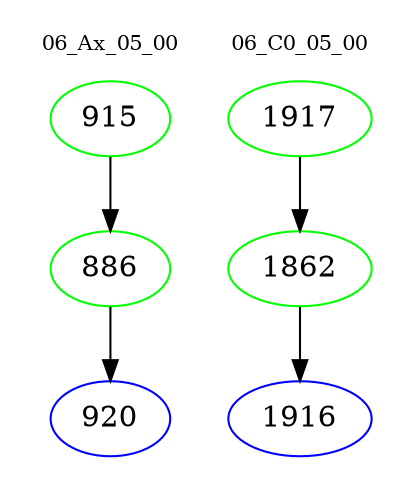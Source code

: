digraph{
subgraph cluster_0 {
color = white
label = "06_Ax_05_00";
fontsize=10;
T0_915 [label="915", color="green"]
T0_915 -> T0_886 [color="black"]
T0_886 [label="886", color="green"]
T0_886 -> T0_920 [color="black"]
T0_920 [label="920", color="blue"]
}
subgraph cluster_1 {
color = white
label = "06_C0_05_00";
fontsize=10;
T1_1917 [label="1917", color="green"]
T1_1917 -> T1_1862 [color="black"]
T1_1862 [label="1862", color="green"]
T1_1862 -> T1_1916 [color="black"]
T1_1916 [label="1916", color="blue"]
}
}
